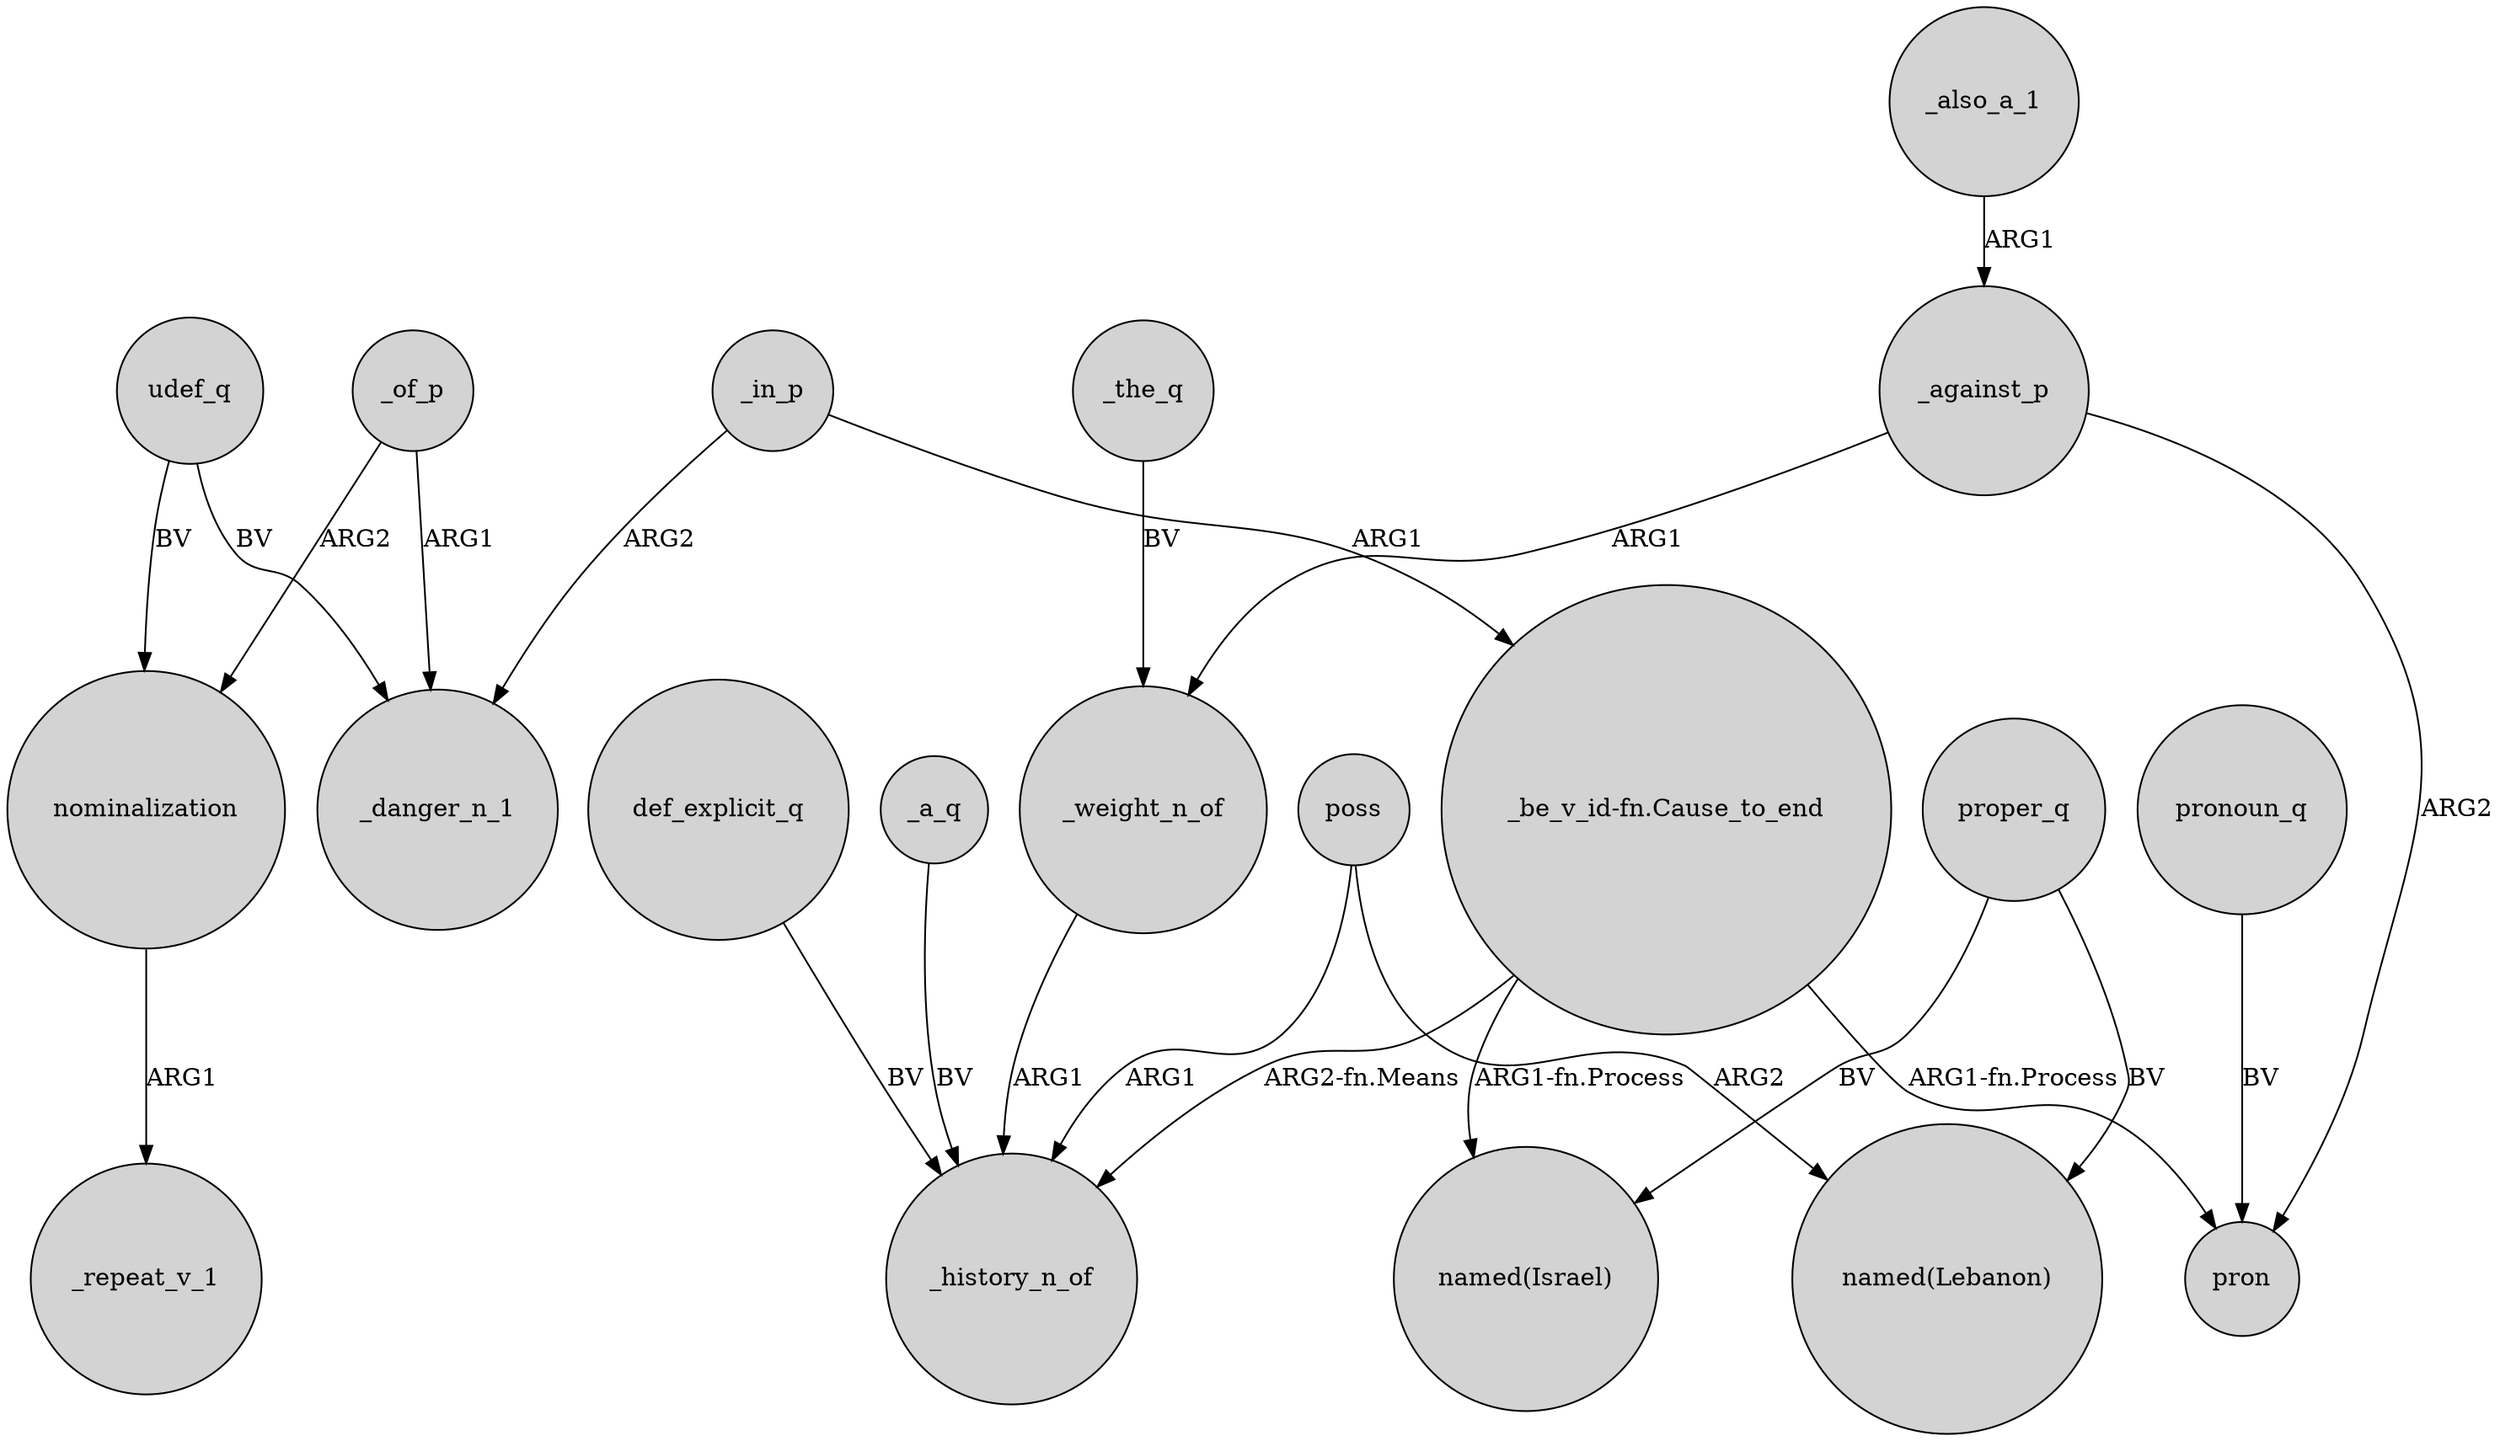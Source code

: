digraph {
	node [shape=circle style=filled]
	udef_q -> nominalization [label=BV]
	_a_q -> _history_n_of [label=BV]
	_of_p -> nominalization [label=ARG2]
	pronoun_q -> pron [label=BV]
	"_be_v_id-fn.Cause_to_end" -> pron [label="ARG1-fn.Process"]
	_also_a_1 -> _against_p [label=ARG1]
	_of_p -> _danger_n_1 [label=ARG1]
	_in_p -> "_be_v_id-fn.Cause_to_end" [label=ARG1]
	poss -> _history_n_of [label=ARG1]
	_weight_n_of -> _history_n_of [label=ARG1]
	nominalization -> _repeat_v_1 [label=ARG1]
	"_be_v_id-fn.Cause_to_end" -> _history_n_of [label="ARG2-fn.Means"]
	def_explicit_q -> _history_n_of [label=BV]
	proper_q -> "named(Israel)" [label=BV]
	_the_q -> _weight_n_of [label=BV]
	udef_q -> _danger_n_1 [label=BV]
	_against_p -> _weight_n_of [label=ARG1]
	poss -> "named(Lebanon)" [label=ARG2]
	_against_p -> pron [label=ARG2]
	_in_p -> _danger_n_1 [label=ARG2]
	proper_q -> "named(Lebanon)" [label=BV]
	"_be_v_id-fn.Cause_to_end" -> "named(Israel)" [label="ARG1-fn.Process"]
}
